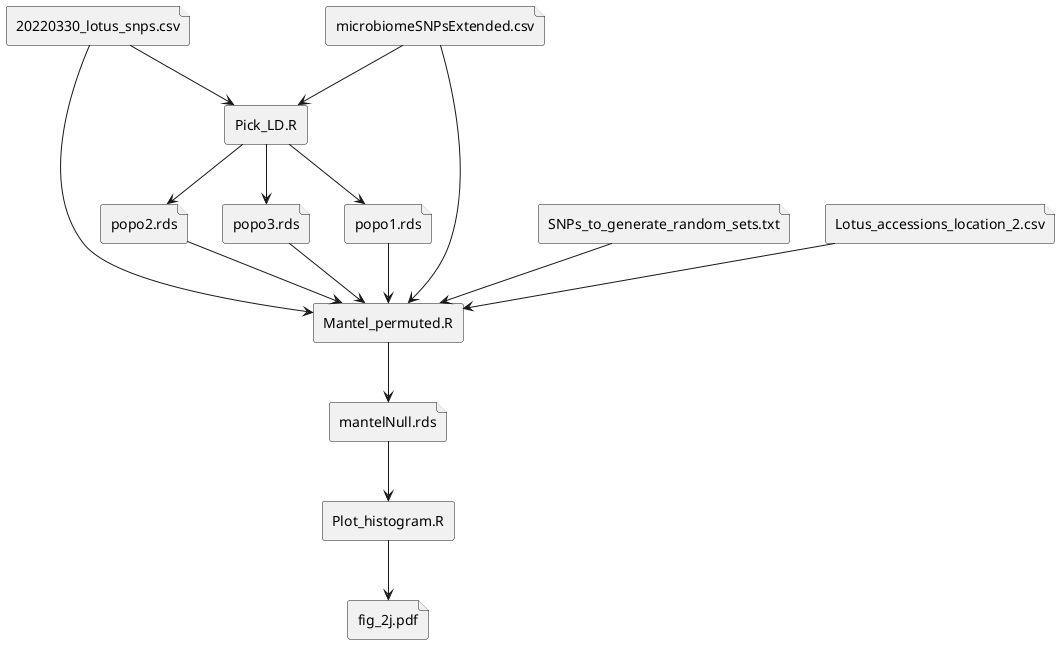 @startuml
file "20220330_lotus_snps.csv" as snps
file "microbiomeSNPsExtended.csv" as gwas
file "SNPs_to_generate_random_sets.txt" as snpset
file "Lotus_accessions_location_2.csv" as location

rectangle "Pick_LD.R" as LD

file "popo1.rds" as set1
file "popo2.rds" as set2
file "popo3.rds" as set3

rectangle "Mantel_permuted.R" as mantel

file "mantelNull.rds" as mynull

rectangle "Plot_histogram.R" as plot

file "fig_2j.pdf" as hist

snps --> LD
gwas --> LD
LD --> set1
LD --> set2
LD --> set3
set1 --> mantel
set2 --> mantel
set3 --> mantel
gwas --> mantel
snpset --> mantel
snps --> mantel
location --> mantel
mantel --> mynull
mynull --> plot
plot --> hist
@enduml
